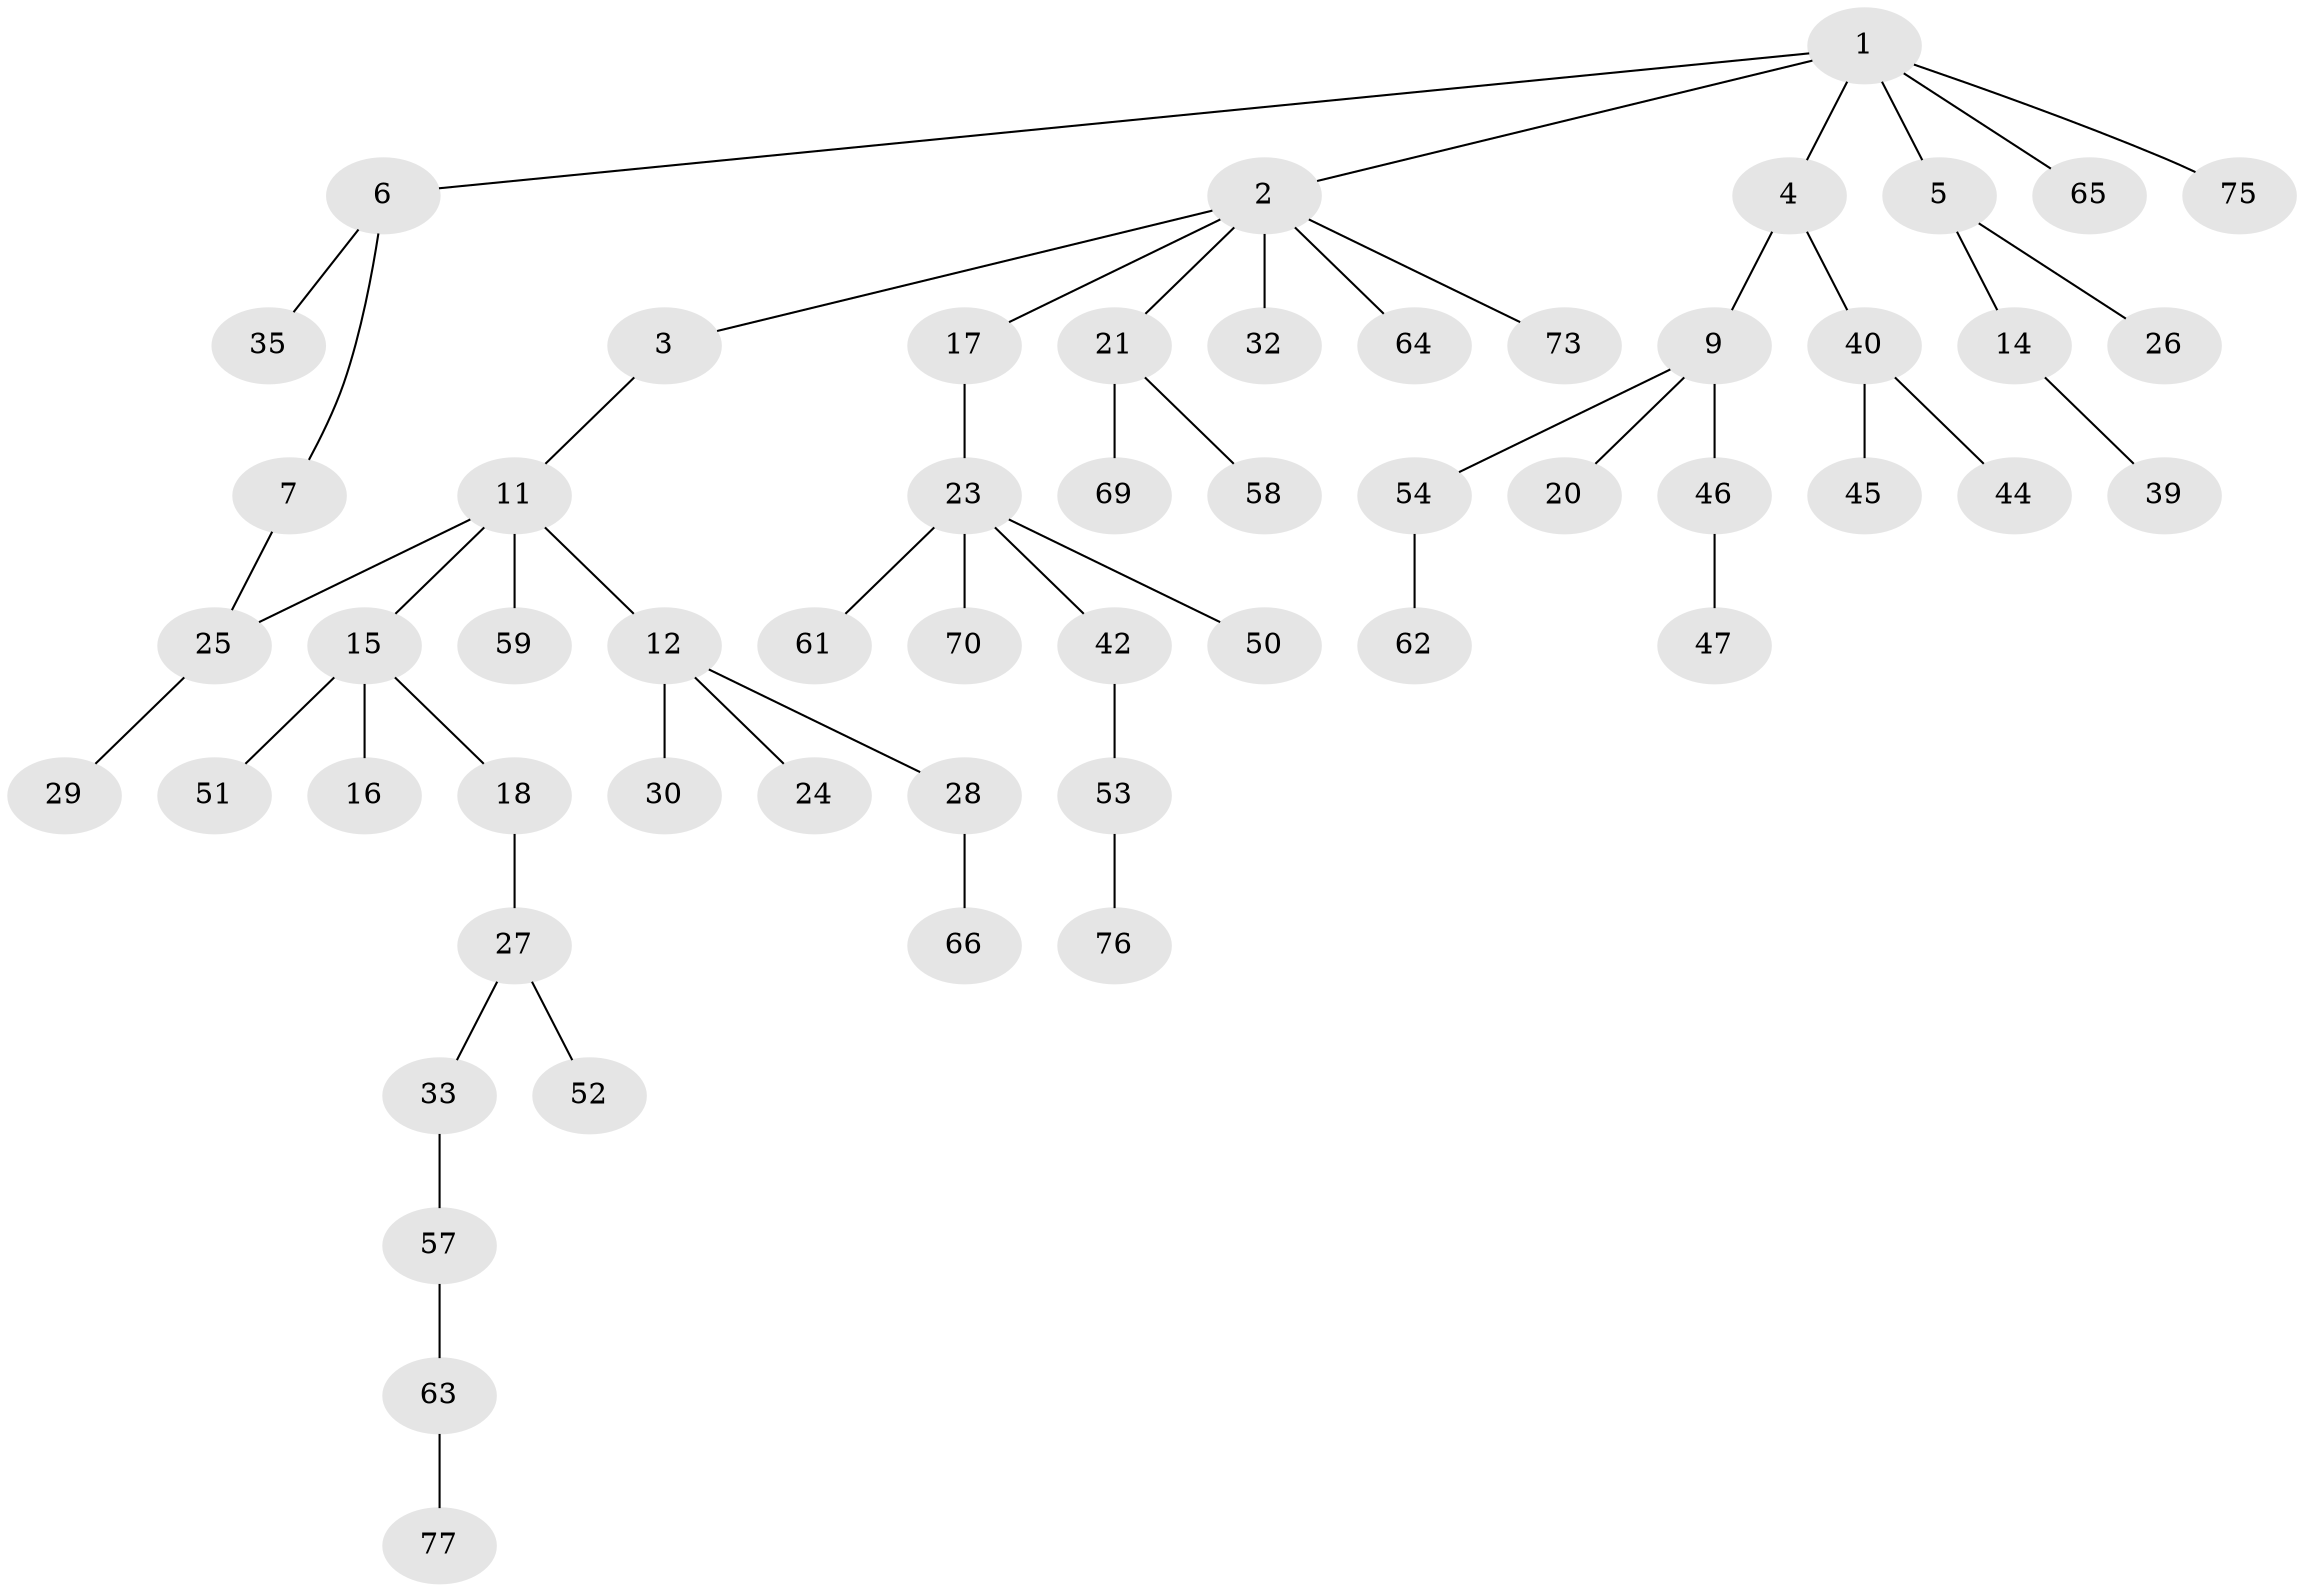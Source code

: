 // original degree distribution, {6: 0.02564102564102564, 3: 0.1282051282051282, 4: 0.05128205128205128, 2: 0.2564102564102564, 5: 0.05128205128205128, 1: 0.48717948717948717}
// Generated by graph-tools (version 1.1) at 2025/10/02/27/25 16:10:52]
// undirected, 55 vertices, 55 edges
graph export_dot {
graph [start="1"]
  node [color=gray90,style=filled];
  1 [super="+41"];
  2 [super="+10"];
  3 [super="+67"];
  4;
  5 [super="+8"];
  6 [super="+37"];
  7 [super="+13"];
  9 [super="+22"];
  11 [super="+38"];
  12 [super="+34"];
  14;
  15 [super="+19"];
  16;
  17 [super="+31"];
  18;
  20 [super="+78"];
  21 [super="+49"];
  23 [super="+48"];
  24;
  25;
  26 [super="+72"];
  27 [super="+55"];
  28 [super="+60"];
  29;
  30 [super="+36"];
  32;
  33;
  35;
  39 [super="+68"];
  40 [super="+43"];
  42 [super="+71"];
  44;
  45;
  46;
  47;
  50;
  51;
  52;
  53;
  54 [super="+56"];
  57;
  58;
  59;
  61;
  62;
  63 [super="+74"];
  64;
  65;
  66;
  69;
  70;
  73;
  75;
  76;
  77;
  1 -- 2;
  1 -- 4;
  1 -- 5;
  1 -- 6;
  1 -- 75;
  1 -- 65;
  2 -- 3;
  2 -- 17;
  2 -- 32;
  2 -- 73;
  2 -- 64;
  2 -- 21;
  3 -- 11;
  4 -- 9;
  4 -- 40;
  5 -- 14;
  5 -- 26;
  6 -- 7;
  6 -- 35;
  7 -- 25;
  9 -- 20;
  9 -- 54;
  9 -- 46;
  11 -- 12;
  11 -- 15;
  11 -- 25;
  11 -- 59;
  12 -- 24;
  12 -- 28;
  12 -- 30;
  14 -- 39;
  15 -- 16;
  15 -- 18;
  15 -- 51;
  17 -- 23;
  18 -- 27;
  21 -- 58;
  21 -- 69;
  23 -- 42;
  23 -- 50;
  23 -- 61;
  23 -- 70;
  25 -- 29;
  27 -- 33;
  27 -- 52;
  28 -- 66;
  33 -- 57;
  40 -- 44;
  40 -- 45;
  42 -- 53;
  46 -- 47;
  53 -- 76;
  54 -- 62;
  57 -- 63;
  63 -- 77;
}
